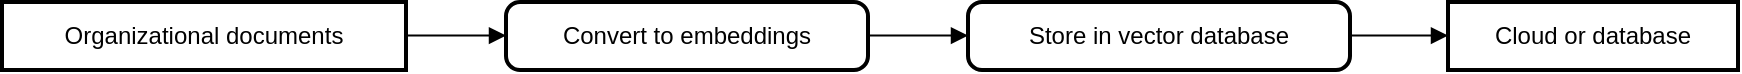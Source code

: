 <mxfile version="24.7.7">
  <diagram name="Page-1" id="cXkXRq5SDxM1TtSMYUYf">
    <mxGraphModel>
      <root>
        <mxCell id="0" />
        <mxCell id="1" parent="0" />
        <mxCell id="2" value="Organizational documents" style="whiteSpace=wrap;strokeWidth=2;" vertex="1" parent="1">
          <mxGeometry width="202" height="34" as="geometry" />
        </mxCell>
        <mxCell id="3" value="Convert to embeddings" style="rounded=1;absoluteArcSize=1;arcSize=14;whiteSpace=wrap;strokeWidth=2;" vertex="1" parent="1">
          <mxGeometry x="252" width="181" height="34" as="geometry" />
        </mxCell>
        <mxCell id="4" value="Store in vector database" style="rounded=1;absoluteArcSize=1;arcSize=14;whiteSpace=wrap;strokeWidth=2;" vertex="1" parent="1">
          <mxGeometry x="483" width="191" height="34" as="geometry" />
        </mxCell>
        <mxCell id="5" value="Cloud or database" style="whiteSpace=wrap;strokeWidth=2;" vertex="1" parent="1">
          <mxGeometry x="723" width="145" height="34" as="geometry" />
        </mxCell>
        <mxCell id="6" value="" style="curved=1;startArrow=none;endArrow=block;exitX=0.998;exitY=0.493;entryX=-0.002;entryY=0.493;" edge="1" parent="1" source="2" target="3">
          <mxGeometry relative="1" as="geometry">
            <Array as="points" />
          </mxGeometry>
        </mxCell>
        <mxCell id="7" value="" style="curved=1;startArrow=none;endArrow=block;exitX=0.997;exitY=0.493;entryX=-0.002;entryY=0.493;" edge="1" parent="1" source="3" target="4">
          <mxGeometry relative="1" as="geometry">
            <Array as="points" />
          </mxGeometry>
        </mxCell>
        <mxCell id="8" value="" style="curved=1;startArrow=none;endArrow=block;exitX=0.995;exitY=0.493;entryX=0.001;entryY=0.493;" edge="1" parent="1" source="4" target="5">
          <mxGeometry relative="1" as="geometry">
            <Array as="points" />
          </mxGeometry>
        </mxCell>
      </root>
    </mxGraphModel>
  </diagram>
</mxfile>
